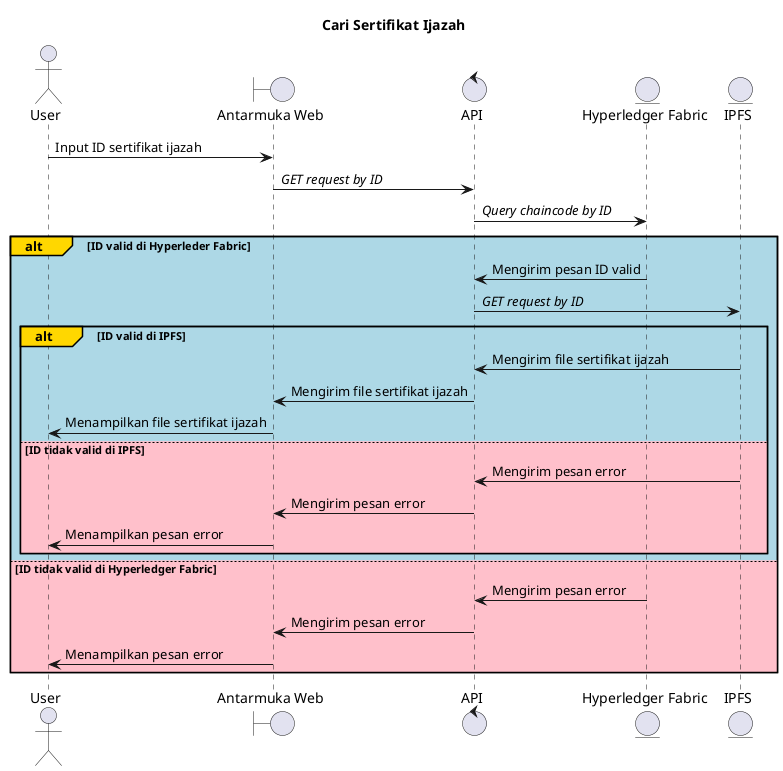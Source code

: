 @startuml SD-1

title Cari Sertifikat Ijazah

actor       User                        as user
boundary    "Antarmuka Web"             as ui
control     API                         as api
entity      "Hyperledger Fabric"        as fabric
entity      IPFS                        as ipfs

user -> ui : Input ID sertifikat ijazah
ui -> api : //GET request by ID//
api -> fabric: //Query chaincode by ID//

alt#Gold #LightBlue ID valid di Hyperleder Fabric
    fabric -> api: Mengirim pesan ID valid
    api -> ipfs: //GET request by ID//

    alt#Gold #LightBlue ID valid di IPFS
       ipfs -> api: Mengirim file sertifikat ijazah
       api -> ui: Mengirim file sertifikat ijazah
       ui -> user: Menampilkan file sertifikat ijazah
    else #Pink ID tidak valid di IPFS
        ipfs -> api: Mengirim pesan error
        api -> ui: Mengirim pesan error
        ui -> user: Menampilkan pesan error
    end

else #Pink ID tidak valid di Hyperledger Fabric
    fabric -> api: Mengirim pesan error
    api -> ui: Mengirim pesan error
    ui -> user: Menampilkan pesan error
end

@enduml